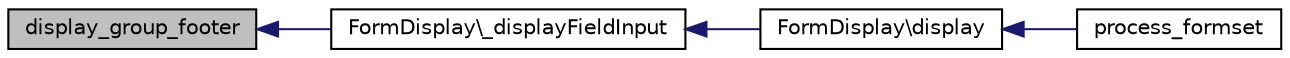 digraph G
{
  edge [fontname="Helvetica",fontsize="10",labelfontname="Helvetica",labelfontsize="10"];
  node [fontname="Helvetica",fontsize="10",shape=record];
  rankdir="LR";
  Node1 [label="display_group_footer",height=0.2,width=0.4,color="black", fillcolor="grey75", style="filled" fontcolor="black"];
  Node1 -> Node2 [dir="back",color="midnightblue",fontsize="10",style="solid",fontname="Helvetica"];
  Node2 [label="FormDisplay\\_displayFieldInput",height=0.2,width=0.4,color="black", fillcolor="white", style="filled",URL="$classFormDisplay.html#a1b96d0630084b158c5d3b4f40c0647d8",tooltip="Prepares data for input field display and outputs HTML code."];
  Node2 -> Node3 [dir="back",color="midnightblue",fontsize="10",style="solid",fontname="Helvetica"];
  Node3 [label="FormDisplay\\display",height=0.2,width=0.4,color="black", fillcolor="white", style="filled",URL="$classFormDisplay.html#a51ce2f78d5b03fbff31e861fbb342d54",tooltip="Outputs HTML for forms."];
  Node3 -> Node4 [dir="back",color="midnightblue",fontsize="10",style="solid",fontname="Helvetica"];
  Node4 [label="process_formset",height=0.2,width=0.4,color="black", fillcolor="white", style="filled",URL="$form__processing_8lib_8php.html#a5e8f18d9567ad7721a7d713dffea63a1",tooltip="Processes forms registered in $form_display, handles error correction."];
}
